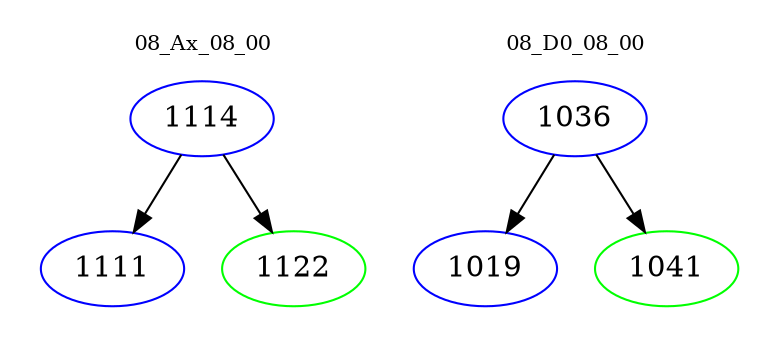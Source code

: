 digraph{
subgraph cluster_0 {
color = white
label = "08_Ax_08_00";
fontsize=10;
T0_1114 [label="1114", color="blue"]
T0_1114 -> T0_1111 [color="black"]
T0_1111 [label="1111", color="blue"]
T0_1114 -> T0_1122 [color="black"]
T0_1122 [label="1122", color="green"]
}
subgraph cluster_1 {
color = white
label = "08_D0_08_00";
fontsize=10;
T1_1036 [label="1036", color="blue"]
T1_1036 -> T1_1019 [color="black"]
T1_1019 [label="1019", color="blue"]
T1_1036 -> T1_1041 [color="black"]
T1_1041 [label="1041", color="green"]
}
}
